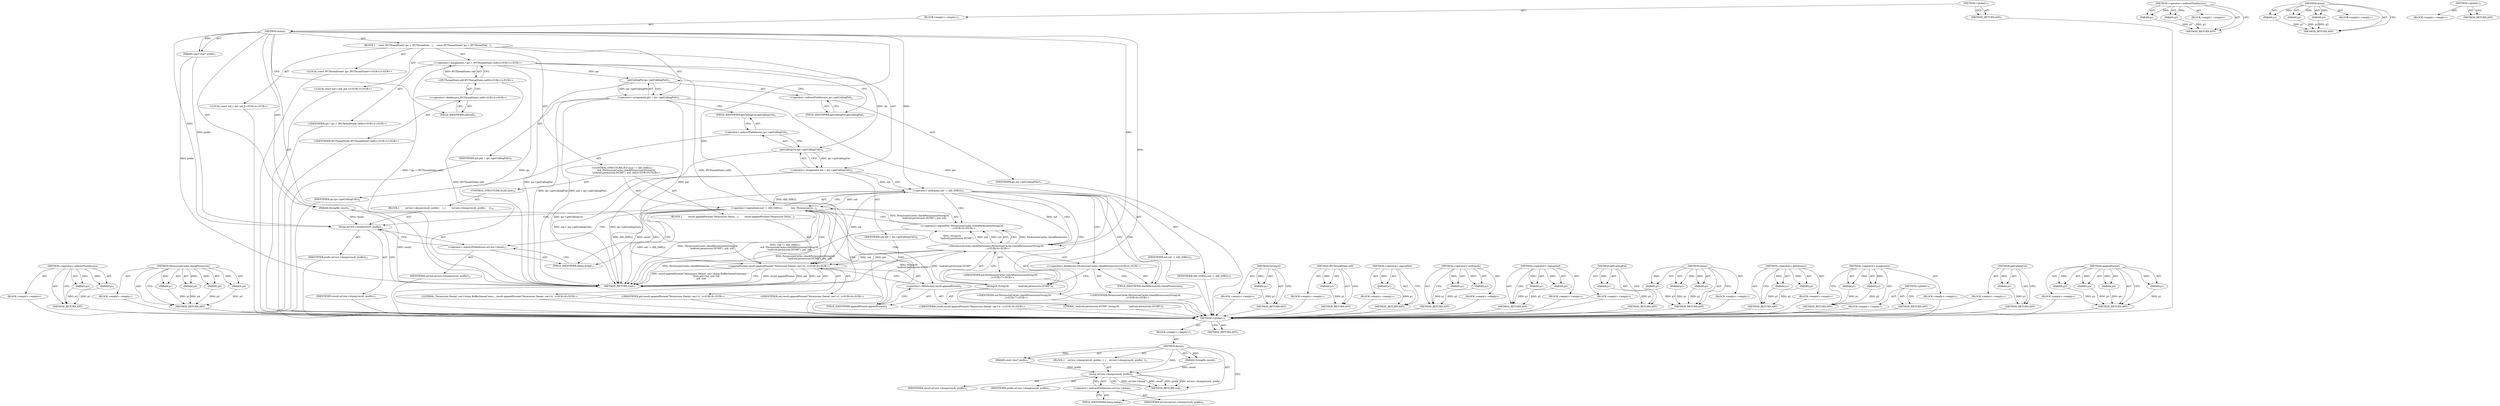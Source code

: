 digraph "appendFormat" {
vulnerable_6 [label=<(METHOD,&lt;global&gt;)<SUB>1</SUB>>];
vulnerable_7 [label=<(BLOCK,&lt;empty&gt;,&lt;empty&gt;)<SUB>1</SUB>>];
vulnerable_8 [label=<(METHOD,dump)<SUB>1</SUB>>];
vulnerable_9 [label=<(PARAM,String8&amp; result)<SUB>1</SUB>>];
vulnerable_10 [label=<(PARAM,const char* prefix)<SUB>1</SUB>>];
vulnerable_11 [label=<(BLOCK,{
    mCore-&gt;dump(result, prefix);
 },{
    mCore-&gt;dump(result, prefix);
 })<SUB>1</SUB>>];
vulnerable_12 [label=<(dump,mCore-&gt;dump(result, prefix))<SUB>2</SUB>>];
vulnerable_13 [label=<(&lt;operator&gt;.indirectFieldAccess,mCore-&gt;dump)<SUB>2</SUB>>];
vulnerable_14 [label=<(IDENTIFIER,mCore,mCore-&gt;dump(result, prefix))<SUB>2</SUB>>];
vulnerable_15 [label=<(FIELD_IDENTIFIER,dump,dump)<SUB>2</SUB>>];
vulnerable_16 [label=<(IDENTIFIER,result,mCore-&gt;dump(result, prefix))<SUB>2</SUB>>];
vulnerable_17 [label=<(IDENTIFIER,prefix,mCore-&gt;dump(result, prefix))<SUB>2</SUB>>];
vulnerable_18 [label=<(METHOD_RETURN,void)<SUB>1</SUB>>];
vulnerable_20 [label=<(METHOD_RETURN,ANY)<SUB>1</SUB>>];
vulnerable_43 [label=<(METHOD,&lt;operator&gt;.indirectFieldAccess)>];
vulnerable_44 [label=<(PARAM,p1)>];
vulnerable_45 [label=<(PARAM,p2)>];
vulnerable_46 [label=<(BLOCK,&lt;empty&gt;,&lt;empty&gt;)>];
vulnerable_47 [label=<(METHOD_RETURN,ANY)>];
vulnerable_37 [label=<(METHOD,dump)>];
vulnerable_38 [label=<(PARAM,p1)>];
vulnerable_39 [label=<(PARAM,p2)>];
vulnerable_40 [label=<(PARAM,p3)>];
vulnerable_41 [label=<(BLOCK,&lt;empty&gt;,&lt;empty&gt;)>];
vulnerable_42 [label=<(METHOD_RETURN,ANY)>];
vulnerable_31 [label=<(METHOD,&lt;global&gt;)<SUB>1</SUB>>];
vulnerable_32 [label=<(BLOCK,&lt;empty&gt;,&lt;empty&gt;)>];
vulnerable_33 [label=<(METHOD_RETURN,ANY)>];
fixed_110 [label=<(METHOD,&lt;operator&gt;.indirectFieldAccess)>];
fixed_111 [label=<(PARAM,p1)>];
fixed_112 [label=<(PARAM,p2)>];
fixed_113 [label=<(BLOCK,&lt;empty&gt;,&lt;empty&gt;)>];
fixed_114 [label=<(METHOD_RETURN,ANY)>];
fixed_133 [label=<(METHOD,PermissionCache.checkPermission)>];
fixed_134 [label=<(PARAM,p1)>];
fixed_135 [label=<(PARAM,p2)>];
fixed_136 [label=<(PARAM,p3)>];
fixed_137 [label=<(PARAM,p4)>];
fixed_138 [label=<(BLOCK,&lt;empty&gt;,&lt;empty&gt;)>];
fixed_139 [label=<(METHOD_RETURN,ANY)>];
fixed_6 [label=<(METHOD,&lt;global&gt;)<SUB>1</SUB>>];
fixed_7 [label=<(BLOCK,&lt;empty&gt;,&lt;empty&gt;)<SUB>1</SUB>>];
fixed_8 [label=<(METHOD,dump)<SUB>1</SUB>>];
fixed_9 [label=<(PARAM,String8&amp; result)<SUB>1</SUB>>];
fixed_10 [label=<(PARAM,const char* prefix)<SUB>1</SUB>>];
fixed_11 [label=<(BLOCK,{
    const IPCThreadState* ipc = IPCThreadStat...,{
    const IPCThreadState* ipc = IPCThreadStat...)<SUB>1</SUB>>];
fixed_12 [label="<(LOCAL,const IPCThreadState* ipc: IPCThreadState*)<SUB>2</SUB>>"];
fixed_13 [label="<(&lt;operator&gt;.assignment,* ipc = IPCThreadState::self())<SUB>2</SUB>>"];
fixed_14 [label="<(IDENTIFIER,ipc,* ipc = IPCThreadState::self())<SUB>2</SUB>>"];
fixed_15 [label="<(IPCThreadState.self,IPCThreadState::self())<SUB>2</SUB>>"];
fixed_16 [label="<(&lt;operator&gt;.fieldAccess,IPCThreadState::self)<SUB>2</SUB>>"];
fixed_17 [label="<(IDENTIFIER,IPCThreadState,IPCThreadState::self())<SUB>2</SUB>>"];
fixed_18 [label=<(FIELD_IDENTIFIER,self,self)<SUB>2</SUB>>];
fixed_19 [label="<(LOCAL,const pid_t pid: pid_t)<SUB>3</SUB>>"];
fixed_20 [label=<(&lt;operator&gt;.assignment,pid = ipc-&gt;getCallingPid())<SUB>3</SUB>>];
fixed_21 [label=<(IDENTIFIER,pid,pid = ipc-&gt;getCallingPid())<SUB>3</SUB>>];
fixed_22 [label=<(getCallingPid,ipc-&gt;getCallingPid())<SUB>3</SUB>>];
fixed_23 [label=<(&lt;operator&gt;.indirectFieldAccess,ipc-&gt;getCallingPid)<SUB>3</SUB>>];
fixed_24 [label=<(IDENTIFIER,ipc,ipc-&gt;getCallingPid())<SUB>3</SUB>>];
fixed_25 [label=<(FIELD_IDENTIFIER,getCallingPid,getCallingPid)<SUB>3</SUB>>];
fixed_26 [label="<(LOCAL,const uid_t uid: uid_t)<SUB>4</SUB>>"];
fixed_27 [label=<(&lt;operator&gt;.assignment,uid = ipc-&gt;getCallingUid())<SUB>4</SUB>>];
fixed_28 [label=<(IDENTIFIER,uid,uid = ipc-&gt;getCallingUid())<SUB>4</SUB>>];
fixed_29 [label=<(getCallingUid,ipc-&gt;getCallingUid())<SUB>4</SUB>>];
fixed_30 [label=<(&lt;operator&gt;.indirectFieldAccess,ipc-&gt;getCallingUid)<SUB>4</SUB>>];
fixed_31 [label=<(IDENTIFIER,ipc,ipc-&gt;getCallingUid())<SUB>4</SUB>>];
fixed_32 [label=<(FIELD_IDENTIFIER,getCallingUid,getCallingUid)<SUB>4</SUB>>];
fixed_33 [label="<(CONTROL_STRUCTURE,IF,if ((uid != AID_SHELL)
            &amp;&amp; !PermissionCache::checkPermission(String16(
            &quot;android.permission.DUMP&quot;), pid, uid)))<SUB>5</SUB>>"];
fixed_34 [label=<(&lt;operator&gt;.logicalAnd,(uid != AID_SHELL)
            &amp;&amp; !PermissionCa...)<SUB>5</SUB>>];
fixed_35 [label=<(&lt;operator&gt;.notEquals,uid != AID_SHELL)<SUB>5</SUB>>];
fixed_36 [label=<(IDENTIFIER,uid,uid != AID_SHELL)<SUB>5</SUB>>];
fixed_37 [label=<(IDENTIFIER,AID_SHELL,uid != AID_SHELL)<SUB>5</SUB>>];
fixed_38 [label="<(&lt;operator&gt;.logicalNot,!PermissionCache::checkPermission(String16(
   ...)<SUB>6</SUB>>"];
fixed_39 [label="<(PermissionCache.checkPermission,PermissionCache::checkPermission(String16(
    ...)<SUB>6</SUB>>"];
fixed_40 [label="<(&lt;operator&gt;.fieldAccess,PermissionCache::checkPermission)<SUB>6</SUB>>"];
fixed_41 [label="<(IDENTIFIER,PermissionCache,PermissionCache::checkPermission(String16(
    ...)<SUB>6</SUB>>"];
fixed_42 [label=<(FIELD_IDENTIFIER,checkPermission,checkPermission)<SUB>6</SUB>>];
fixed_43 [label=<(String16,String16(
            &quot;android.permission.DUMP&quot;))<SUB>6</SUB>>];
fixed_44 [label=<(LITERAL,&quot;android.permission.DUMP&quot;,String16(
            &quot;android.permission.DUMP&quot;))<SUB>7</SUB>>];
fixed_45 [label="<(IDENTIFIER,pid,PermissionCache::checkPermission(String16(
    ...)<SUB>7</SUB>>"];
fixed_46 [label="<(IDENTIFIER,uid,PermissionCache::checkPermission(String16(
    ...)<SUB>7</SUB>>"];
fixed_47 [label=<(BLOCK,{
        result.appendFormat(&quot;Permission Denia...,{
        result.appendFormat(&quot;Permission Denia...)<SUB>7</SUB>>];
fixed_48 [label="<(appendFormat,result.appendFormat(&quot;Permission Denial: can't d...)<SUB>8</SUB>>"];
fixed_49 [label=<(&lt;operator&gt;.fieldAccess,result.appendFormat)<SUB>8</SUB>>];
fixed_50 [label="<(IDENTIFIER,result,result.appendFormat(&quot;Permission Denial: can't d...)<SUB>8</SUB>>"];
fixed_51 [label=<(FIELD_IDENTIFIER,appendFormat,appendFormat)<SUB>8</SUB>>];
fixed_52 [label="<(LITERAL,&quot;Permission Denial: can't dump BufferQueueConsu...,result.appendFormat(&quot;Permission Denial: can't d...)<SUB>8</SUB>>"];
fixed_53 [label="<(IDENTIFIER,pid,result.appendFormat(&quot;Permission Denial: can't d...)<SUB>9</SUB>>"];
fixed_54 [label="<(IDENTIFIER,uid,result.appendFormat(&quot;Permission Denial: can't d...)<SUB>9</SUB>>"];
fixed_55 [label=<(CONTROL_STRUCTURE,ELSE,else)<SUB>10</SUB>>];
fixed_56 [label=<(BLOCK,{
        mCore-&gt;dump(result, prefix);
    },{
        mCore-&gt;dump(result, prefix);
    })<SUB>10</SUB>>];
fixed_57 [label=<(dump,mCore-&gt;dump(result, prefix))<SUB>11</SUB>>];
fixed_58 [label=<(&lt;operator&gt;.indirectFieldAccess,mCore-&gt;dump)<SUB>11</SUB>>];
fixed_59 [label=<(IDENTIFIER,mCore,mCore-&gt;dump(result, prefix))<SUB>11</SUB>>];
fixed_60 [label=<(FIELD_IDENTIFIER,dump,dump)<SUB>11</SUB>>];
fixed_61 [label=<(IDENTIFIER,result,mCore-&gt;dump(result, prefix))<SUB>11</SUB>>];
fixed_62 [label=<(IDENTIFIER,prefix,mCore-&gt;dump(result, prefix))<SUB>11</SUB>>];
fixed_63 [label=<(METHOD_RETURN,void)<SUB>1</SUB>>];
fixed_65 [label=<(METHOD_RETURN,ANY)<SUB>1</SUB>>];
fixed_140 [label=<(METHOD,String16)>];
fixed_141 [label=<(PARAM,p1)>];
fixed_142 [label=<(BLOCK,&lt;empty&gt;,&lt;empty&gt;)>];
fixed_143 [label=<(METHOD_RETURN,ANY)>];
fixed_97 [label=<(METHOD,IPCThreadState.self)>];
fixed_98 [label=<(PARAM,p1)>];
fixed_99 [label=<(BLOCK,&lt;empty&gt;,&lt;empty&gt;)>];
fixed_100 [label=<(METHOD_RETURN,ANY)>];
fixed_129 [label=<(METHOD,&lt;operator&gt;.logicalNot)>];
fixed_130 [label=<(PARAM,p1)>];
fixed_131 [label=<(BLOCK,&lt;empty&gt;,&lt;empty&gt;)>];
fixed_132 [label=<(METHOD_RETURN,ANY)>];
fixed_124 [label=<(METHOD,&lt;operator&gt;.notEquals)>];
fixed_125 [label=<(PARAM,p1)>];
fixed_126 [label=<(PARAM,p2)>];
fixed_127 [label=<(BLOCK,&lt;empty&gt;,&lt;empty&gt;)>];
fixed_128 [label=<(METHOD_RETURN,ANY)>];
fixed_119 [label=<(METHOD,&lt;operator&gt;.logicalAnd)>];
fixed_120 [label=<(PARAM,p1)>];
fixed_121 [label=<(PARAM,p2)>];
fixed_122 [label=<(BLOCK,&lt;empty&gt;,&lt;empty&gt;)>];
fixed_123 [label=<(METHOD_RETURN,ANY)>];
fixed_106 [label=<(METHOD,getCallingPid)>];
fixed_107 [label=<(PARAM,p1)>];
fixed_108 [label=<(BLOCK,&lt;empty&gt;,&lt;empty&gt;)>];
fixed_109 [label=<(METHOD_RETURN,ANY)>];
fixed_151 [label=<(METHOD,dump)>];
fixed_152 [label=<(PARAM,p1)>];
fixed_153 [label=<(PARAM,p2)>];
fixed_154 [label=<(PARAM,p3)>];
fixed_155 [label=<(BLOCK,&lt;empty&gt;,&lt;empty&gt;)>];
fixed_156 [label=<(METHOD_RETURN,ANY)>];
fixed_101 [label=<(METHOD,&lt;operator&gt;.fieldAccess)>];
fixed_102 [label=<(PARAM,p1)>];
fixed_103 [label=<(PARAM,p2)>];
fixed_104 [label=<(BLOCK,&lt;empty&gt;,&lt;empty&gt;)>];
fixed_105 [label=<(METHOD_RETURN,ANY)>];
fixed_92 [label=<(METHOD,&lt;operator&gt;.assignment)>];
fixed_93 [label=<(PARAM,p1)>];
fixed_94 [label=<(PARAM,p2)>];
fixed_95 [label=<(BLOCK,&lt;empty&gt;,&lt;empty&gt;)>];
fixed_96 [label=<(METHOD_RETURN,ANY)>];
fixed_86 [label=<(METHOD,&lt;global&gt;)<SUB>1</SUB>>];
fixed_87 [label=<(BLOCK,&lt;empty&gt;,&lt;empty&gt;)>];
fixed_88 [label=<(METHOD_RETURN,ANY)>];
fixed_115 [label=<(METHOD,getCallingUid)>];
fixed_116 [label=<(PARAM,p1)>];
fixed_117 [label=<(BLOCK,&lt;empty&gt;,&lt;empty&gt;)>];
fixed_118 [label=<(METHOD_RETURN,ANY)>];
fixed_144 [label=<(METHOD,appendFormat)>];
fixed_145 [label=<(PARAM,p1)>];
fixed_146 [label=<(PARAM,p2)>];
fixed_147 [label=<(PARAM,p3)>];
fixed_148 [label=<(PARAM,p4)>];
fixed_149 [label=<(BLOCK,&lt;empty&gt;,&lt;empty&gt;)>];
fixed_150 [label=<(METHOD_RETURN,ANY)>];
vulnerable_6 -> vulnerable_7  [key=0, label="AST: "];
vulnerable_6 -> vulnerable_20  [key=0, label="AST: "];
vulnerable_6 -> vulnerable_20  [key=1, label="CFG: "];
vulnerable_7 -> vulnerable_8  [key=0, label="AST: "];
vulnerable_8 -> vulnerable_9  [key=0, label="AST: "];
vulnerable_8 -> vulnerable_9  [key=1, label="DDG: "];
vulnerable_8 -> vulnerable_10  [key=0, label="AST: "];
vulnerable_8 -> vulnerable_10  [key=1, label="DDG: "];
vulnerable_8 -> vulnerable_11  [key=0, label="AST: "];
vulnerable_8 -> vulnerable_18  [key=0, label="AST: "];
vulnerable_8 -> vulnerable_15  [key=0, label="CFG: "];
vulnerable_8 -> vulnerable_12  [key=0, label="DDG: "];
vulnerable_9 -> vulnerable_12  [key=0, label="DDG: result"];
vulnerable_10 -> vulnerable_12  [key=0, label="DDG: prefix"];
vulnerable_11 -> vulnerable_12  [key=0, label="AST: "];
vulnerable_12 -> vulnerable_13  [key=0, label="AST: "];
vulnerable_12 -> vulnerable_16  [key=0, label="AST: "];
vulnerable_12 -> vulnerable_17  [key=0, label="AST: "];
vulnerable_12 -> vulnerable_18  [key=0, label="CFG: "];
vulnerable_12 -> vulnerable_18  [key=1, label="DDG: mCore-&gt;dump"];
vulnerable_12 -> vulnerable_18  [key=2, label="DDG: result"];
vulnerable_12 -> vulnerable_18  [key=3, label="DDG: prefix"];
vulnerable_12 -> vulnerable_18  [key=4, label="DDG: mCore-&gt;dump(result, prefix)"];
vulnerable_13 -> vulnerable_14  [key=0, label="AST: "];
vulnerable_13 -> vulnerable_15  [key=0, label="AST: "];
vulnerable_13 -> vulnerable_12  [key=0, label="CFG: "];
vulnerable_15 -> vulnerable_13  [key=0, label="CFG: "];
vulnerable_43 -> vulnerable_44  [key=0, label="AST: "];
vulnerable_43 -> vulnerable_44  [key=1, label="DDG: "];
vulnerable_43 -> vulnerable_46  [key=0, label="AST: "];
vulnerable_43 -> vulnerable_45  [key=0, label="AST: "];
vulnerable_43 -> vulnerable_45  [key=1, label="DDG: "];
vulnerable_43 -> vulnerable_47  [key=0, label="AST: "];
vulnerable_43 -> vulnerable_47  [key=1, label="CFG: "];
vulnerable_44 -> vulnerable_47  [key=0, label="DDG: p1"];
vulnerable_45 -> vulnerable_47  [key=0, label="DDG: p2"];
vulnerable_37 -> vulnerable_38  [key=0, label="AST: "];
vulnerable_37 -> vulnerable_38  [key=1, label="DDG: "];
vulnerable_37 -> vulnerable_41  [key=0, label="AST: "];
vulnerable_37 -> vulnerable_39  [key=0, label="AST: "];
vulnerable_37 -> vulnerable_39  [key=1, label="DDG: "];
vulnerable_37 -> vulnerable_42  [key=0, label="AST: "];
vulnerable_37 -> vulnerable_42  [key=1, label="CFG: "];
vulnerable_37 -> vulnerable_40  [key=0, label="AST: "];
vulnerable_37 -> vulnerable_40  [key=1, label="DDG: "];
vulnerable_38 -> vulnerable_42  [key=0, label="DDG: p1"];
vulnerable_39 -> vulnerable_42  [key=0, label="DDG: p2"];
vulnerable_40 -> vulnerable_42  [key=0, label="DDG: p3"];
vulnerable_31 -> vulnerable_32  [key=0, label="AST: "];
vulnerable_31 -> vulnerable_33  [key=0, label="AST: "];
vulnerable_31 -> vulnerable_33  [key=1, label="CFG: "];
fixed_110 -> fixed_111  [key=0, label="AST: "];
fixed_110 -> fixed_111  [key=1, label="DDG: "];
fixed_110 -> fixed_113  [key=0, label="AST: "];
fixed_110 -> fixed_112  [key=0, label="AST: "];
fixed_110 -> fixed_112  [key=1, label="DDG: "];
fixed_110 -> fixed_114  [key=0, label="AST: "];
fixed_110 -> fixed_114  [key=1, label="CFG: "];
fixed_111 -> fixed_114  [key=0, label="DDG: p1"];
fixed_112 -> fixed_114  [key=0, label="DDG: p2"];
fixed_113 -> vulnerable_6  [key=0];
fixed_114 -> vulnerable_6  [key=0];
fixed_133 -> fixed_134  [key=0, label="AST: "];
fixed_133 -> fixed_134  [key=1, label="DDG: "];
fixed_133 -> fixed_138  [key=0, label="AST: "];
fixed_133 -> fixed_135  [key=0, label="AST: "];
fixed_133 -> fixed_135  [key=1, label="DDG: "];
fixed_133 -> fixed_139  [key=0, label="AST: "];
fixed_133 -> fixed_139  [key=1, label="CFG: "];
fixed_133 -> fixed_136  [key=0, label="AST: "];
fixed_133 -> fixed_136  [key=1, label="DDG: "];
fixed_133 -> fixed_137  [key=0, label="AST: "];
fixed_133 -> fixed_137  [key=1, label="DDG: "];
fixed_134 -> fixed_139  [key=0, label="DDG: p1"];
fixed_135 -> fixed_139  [key=0, label="DDG: p2"];
fixed_136 -> fixed_139  [key=0, label="DDG: p3"];
fixed_137 -> fixed_139  [key=0, label="DDG: p4"];
fixed_138 -> vulnerable_6  [key=0];
fixed_139 -> vulnerable_6  [key=0];
fixed_6 -> fixed_7  [key=0, label="AST: "];
fixed_6 -> fixed_65  [key=0, label="AST: "];
fixed_6 -> fixed_65  [key=1, label="CFG: "];
fixed_7 -> fixed_8  [key=0, label="AST: "];
fixed_8 -> fixed_9  [key=0, label="AST: "];
fixed_8 -> fixed_9  [key=1, label="DDG: "];
fixed_8 -> fixed_10  [key=0, label="AST: "];
fixed_8 -> fixed_10  [key=1, label="DDG: "];
fixed_8 -> fixed_11  [key=0, label="AST: "];
fixed_8 -> fixed_63  [key=0, label="AST: "];
fixed_8 -> fixed_18  [key=0, label="CFG: "];
fixed_8 -> fixed_35  [key=0, label="DDG: "];
fixed_8 -> fixed_48  [key=0, label="DDG: "];
fixed_8 -> fixed_39  [key=0, label="DDG: "];
fixed_8 -> fixed_57  [key=0, label="DDG: "];
fixed_8 -> fixed_43  [key=0, label="DDG: "];
fixed_9 -> fixed_63  [key=0, label="DDG: result"];
fixed_9 -> fixed_48  [key=0, label="DDG: result"];
fixed_9 -> fixed_57  [key=0, label="DDG: result"];
fixed_10 -> fixed_63  [key=0, label="DDG: prefix"];
fixed_10 -> fixed_57  [key=0, label="DDG: prefix"];
fixed_11 -> fixed_12  [key=0, label="AST: "];
fixed_11 -> fixed_13  [key=0, label="AST: "];
fixed_11 -> fixed_19  [key=0, label="AST: "];
fixed_11 -> fixed_20  [key=0, label="AST: "];
fixed_11 -> fixed_26  [key=0, label="AST: "];
fixed_11 -> fixed_27  [key=0, label="AST: "];
fixed_11 -> fixed_33  [key=0, label="AST: "];
fixed_12 -> vulnerable_6  [key=0];
fixed_13 -> fixed_14  [key=0, label="AST: "];
fixed_13 -> fixed_15  [key=0, label="AST: "];
fixed_13 -> fixed_25  [key=0, label="CFG: "];
fixed_13 -> fixed_63  [key=0, label="DDG: ipc"];
fixed_13 -> fixed_63  [key=1, label="DDG: IPCThreadState::self()"];
fixed_13 -> fixed_63  [key=2, label="DDG: * ipc = IPCThreadState::self()"];
fixed_13 -> fixed_22  [key=0, label="DDG: ipc"];
fixed_13 -> fixed_29  [key=0, label="DDG: ipc"];
fixed_14 -> vulnerable_6  [key=0];
fixed_15 -> fixed_16  [key=0, label="AST: "];
fixed_15 -> fixed_13  [key=0, label="CFG: "];
fixed_15 -> fixed_13  [key=1, label="DDG: IPCThreadState::self"];
fixed_15 -> fixed_63  [key=0, label="DDG: IPCThreadState::self"];
fixed_16 -> fixed_17  [key=0, label="AST: "];
fixed_16 -> fixed_18  [key=0, label="AST: "];
fixed_16 -> fixed_15  [key=0, label="CFG: "];
fixed_17 -> vulnerable_6  [key=0];
fixed_18 -> fixed_16  [key=0, label="CFG: "];
fixed_19 -> vulnerable_6  [key=0];
fixed_20 -> fixed_21  [key=0, label="AST: "];
fixed_20 -> fixed_22  [key=0, label="AST: "];
fixed_20 -> fixed_32  [key=0, label="CFG: "];
fixed_20 -> fixed_63  [key=0, label="DDG: ipc-&gt;getCallingPid()"];
fixed_20 -> fixed_63  [key=1, label="DDG: pid = ipc-&gt;getCallingPid()"];
fixed_20 -> fixed_48  [key=0, label="DDG: pid"];
fixed_20 -> fixed_39  [key=0, label="DDG: pid"];
fixed_21 -> vulnerable_6  [key=0];
fixed_22 -> fixed_23  [key=0, label="AST: "];
fixed_22 -> fixed_20  [key=0, label="CFG: "];
fixed_22 -> fixed_20  [key=1, label="DDG: ipc-&gt;getCallingPid"];
fixed_22 -> fixed_63  [key=0, label="DDG: ipc-&gt;getCallingPid"];
fixed_23 -> fixed_24  [key=0, label="AST: "];
fixed_23 -> fixed_25  [key=0, label="AST: "];
fixed_23 -> fixed_22  [key=0, label="CFG: "];
fixed_24 -> vulnerable_6  [key=0];
fixed_25 -> fixed_23  [key=0, label="CFG: "];
fixed_26 -> vulnerable_6  [key=0];
fixed_27 -> fixed_28  [key=0, label="AST: "];
fixed_27 -> fixed_29  [key=0, label="AST: "];
fixed_27 -> fixed_35  [key=0, label="CFG: "];
fixed_27 -> fixed_35  [key=1, label="DDG: uid"];
fixed_27 -> fixed_63  [key=0, label="DDG: ipc-&gt;getCallingUid()"];
fixed_27 -> fixed_63  [key=1, label="DDG: uid = ipc-&gt;getCallingUid()"];
fixed_28 -> vulnerable_6  [key=0];
fixed_29 -> fixed_30  [key=0, label="AST: "];
fixed_29 -> fixed_27  [key=0, label="CFG: "];
fixed_29 -> fixed_27  [key=1, label="DDG: ipc-&gt;getCallingUid"];
fixed_29 -> fixed_63  [key=0, label="DDG: ipc-&gt;getCallingUid"];
fixed_30 -> fixed_31  [key=0, label="AST: "];
fixed_30 -> fixed_32  [key=0, label="AST: "];
fixed_30 -> fixed_29  [key=0, label="CFG: "];
fixed_31 -> vulnerable_6  [key=0];
fixed_32 -> fixed_30  [key=0, label="CFG: "];
fixed_33 -> fixed_34  [key=0, label="AST: "];
fixed_33 -> fixed_47  [key=0, label="AST: "];
fixed_33 -> fixed_55  [key=0, label="AST: "];
fixed_34 -> fixed_35  [key=0, label="AST: "];
fixed_34 -> fixed_38  [key=0, label="AST: "];
fixed_34 -> fixed_51  [key=0, label="CFG: "];
fixed_34 -> fixed_51  [key=1, label="CDG: "];
fixed_34 -> fixed_60  [key=0, label="CFG: "];
fixed_34 -> fixed_60  [key=1, label="CDG: "];
fixed_34 -> fixed_63  [key=0, label="DDG: uid != AID_SHELL"];
fixed_34 -> fixed_63  [key=1, label="DDG: !PermissionCache::checkPermission(String16(
            &quot;android.permission.DUMP&quot;), pid, uid)"];
fixed_34 -> fixed_63  [key=2, label="DDG: (uid != AID_SHELL)
            &amp;&amp; !PermissionCache::checkPermission(String16(
            &quot;android.permission.DUMP&quot;), pid, uid)"];
fixed_34 -> fixed_48  [key=0, label="CDG: "];
fixed_34 -> fixed_58  [key=0, label="CDG: "];
fixed_34 -> fixed_49  [key=0, label="CDG: "];
fixed_34 -> fixed_57  [key=0, label="CDG: "];
fixed_35 -> fixed_36  [key=0, label="AST: "];
fixed_35 -> fixed_37  [key=0, label="AST: "];
fixed_35 -> fixed_34  [key=0, label="CFG: "];
fixed_35 -> fixed_34  [key=1, label="DDG: uid"];
fixed_35 -> fixed_34  [key=2, label="DDG: AID_SHELL"];
fixed_35 -> fixed_42  [key=0, label="CFG: "];
fixed_35 -> fixed_42  [key=1, label="CDG: "];
fixed_35 -> fixed_63  [key=0, label="DDG: AID_SHELL"];
fixed_35 -> fixed_48  [key=0, label="DDG: uid"];
fixed_35 -> fixed_39  [key=0, label="DDG: uid"];
fixed_35 -> fixed_39  [key=1, label="CDG: "];
fixed_35 -> fixed_40  [key=0, label="CDG: "];
fixed_35 -> fixed_38  [key=0, label="CDG: "];
fixed_35 -> fixed_43  [key=0, label="CDG: "];
fixed_36 -> vulnerable_6  [key=0];
fixed_37 -> vulnerable_6  [key=0];
fixed_38 -> fixed_39  [key=0, label="AST: "];
fixed_38 -> fixed_34  [key=0, label="CFG: "];
fixed_38 -> fixed_34  [key=1, label="DDG: PermissionCache::checkPermission(String16(
            &quot;android.permission.DUMP&quot;), pid, uid)"];
fixed_38 -> fixed_63  [key=0, label="DDG: PermissionCache::checkPermission(String16(
            &quot;android.permission.DUMP&quot;), pid, uid)"];
fixed_39 -> fixed_40  [key=0, label="AST: "];
fixed_39 -> fixed_43  [key=0, label="AST: "];
fixed_39 -> fixed_45  [key=0, label="AST: "];
fixed_39 -> fixed_46  [key=0, label="AST: "];
fixed_39 -> fixed_38  [key=0, label="CFG: "];
fixed_39 -> fixed_38  [key=1, label="DDG: PermissionCache::checkPermission"];
fixed_39 -> fixed_38  [key=2, label="DDG: String16(
            &quot;android.permission.DUMP&quot;)"];
fixed_39 -> fixed_38  [key=3, label="DDG: pid"];
fixed_39 -> fixed_38  [key=4, label="DDG: uid"];
fixed_39 -> fixed_63  [key=0, label="DDG: PermissionCache::checkPermission"];
fixed_39 -> fixed_63  [key=1, label="DDG: String16(
            &quot;android.permission.DUMP&quot;)"];
fixed_39 -> fixed_48  [key=0, label="DDG: pid"];
fixed_39 -> fixed_48  [key=1, label="DDG: uid"];
fixed_40 -> fixed_41  [key=0, label="AST: "];
fixed_40 -> fixed_42  [key=0, label="AST: "];
fixed_40 -> fixed_43  [key=0, label="CFG: "];
fixed_41 -> vulnerable_6  [key=0];
fixed_42 -> fixed_40  [key=0, label="CFG: "];
fixed_43 -> fixed_44  [key=0, label="AST: "];
fixed_43 -> fixed_39  [key=0, label="CFG: "];
fixed_43 -> fixed_39  [key=1, label="DDG: &quot;android.permission.DUMP&quot;"];
fixed_44 -> vulnerable_6  [key=0];
fixed_45 -> vulnerable_6  [key=0];
fixed_46 -> vulnerable_6  [key=0];
fixed_47 -> fixed_48  [key=0, label="AST: "];
fixed_48 -> fixed_49  [key=0, label="AST: "];
fixed_48 -> fixed_52  [key=0, label="AST: "];
fixed_48 -> fixed_53  [key=0, label="AST: "];
fixed_48 -> fixed_54  [key=0, label="AST: "];
fixed_48 -> fixed_63  [key=0, label="CFG: "];
fixed_48 -> fixed_63  [key=1, label="DDG: result.appendFormat"];
fixed_48 -> fixed_63  [key=2, label="DDG: pid"];
fixed_48 -> fixed_63  [key=3, label="DDG: uid"];
fixed_48 -> fixed_63  [key=4, label="DDG: result.appendFormat(&quot;Permission Denial: can't dump BufferQueueConsumer &quot;
                &quot;from pid=%d, uid=%d\n&quot;, pid, uid)"];
fixed_49 -> fixed_50  [key=0, label="AST: "];
fixed_49 -> fixed_51  [key=0, label="AST: "];
fixed_49 -> fixed_48  [key=0, label="CFG: "];
fixed_50 -> vulnerable_6  [key=0];
fixed_51 -> fixed_49  [key=0, label="CFG: "];
fixed_52 -> vulnerable_6  [key=0];
fixed_53 -> vulnerable_6  [key=0];
fixed_54 -> vulnerable_6  [key=0];
fixed_55 -> fixed_56  [key=0, label="AST: "];
fixed_56 -> fixed_57  [key=0, label="AST: "];
fixed_57 -> fixed_58  [key=0, label="AST: "];
fixed_57 -> fixed_61  [key=0, label="AST: "];
fixed_57 -> fixed_62  [key=0, label="AST: "];
fixed_57 -> fixed_63  [key=0, label="CFG: "];
fixed_58 -> fixed_59  [key=0, label="AST: "];
fixed_58 -> fixed_60  [key=0, label="AST: "];
fixed_58 -> fixed_57  [key=0, label="CFG: "];
fixed_59 -> vulnerable_6  [key=0];
fixed_60 -> fixed_58  [key=0, label="CFG: "];
fixed_61 -> vulnerable_6  [key=0];
fixed_62 -> vulnerable_6  [key=0];
fixed_63 -> vulnerable_6  [key=0];
fixed_65 -> vulnerable_6  [key=0];
fixed_140 -> fixed_141  [key=0, label="AST: "];
fixed_140 -> fixed_141  [key=1, label="DDG: "];
fixed_140 -> fixed_142  [key=0, label="AST: "];
fixed_140 -> fixed_143  [key=0, label="AST: "];
fixed_140 -> fixed_143  [key=1, label="CFG: "];
fixed_141 -> fixed_143  [key=0, label="DDG: p1"];
fixed_142 -> vulnerable_6  [key=0];
fixed_143 -> vulnerable_6  [key=0];
fixed_97 -> fixed_98  [key=0, label="AST: "];
fixed_97 -> fixed_98  [key=1, label="DDG: "];
fixed_97 -> fixed_99  [key=0, label="AST: "];
fixed_97 -> fixed_100  [key=0, label="AST: "];
fixed_97 -> fixed_100  [key=1, label="CFG: "];
fixed_98 -> fixed_100  [key=0, label="DDG: p1"];
fixed_99 -> vulnerable_6  [key=0];
fixed_100 -> vulnerable_6  [key=0];
fixed_129 -> fixed_130  [key=0, label="AST: "];
fixed_129 -> fixed_130  [key=1, label="DDG: "];
fixed_129 -> fixed_131  [key=0, label="AST: "];
fixed_129 -> fixed_132  [key=0, label="AST: "];
fixed_129 -> fixed_132  [key=1, label="CFG: "];
fixed_130 -> fixed_132  [key=0, label="DDG: p1"];
fixed_131 -> vulnerable_6  [key=0];
fixed_132 -> vulnerable_6  [key=0];
fixed_124 -> fixed_125  [key=0, label="AST: "];
fixed_124 -> fixed_125  [key=1, label="DDG: "];
fixed_124 -> fixed_127  [key=0, label="AST: "];
fixed_124 -> fixed_126  [key=0, label="AST: "];
fixed_124 -> fixed_126  [key=1, label="DDG: "];
fixed_124 -> fixed_128  [key=0, label="AST: "];
fixed_124 -> fixed_128  [key=1, label="CFG: "];
fixed_125 -> fixed_128  [key=0, label="DDG: p1"];
fixed_126 -> fixed_128  [key=0, label="DDG: p2"];
fixed_127 -> vulnerable_6  [key=0];
fixed_128 -> vulnerable_6  [key=0];
fixed_119 -> fixed_120  [key=0, label="AST: "];
fixed_119 -> fixed_120  [key=1, label="DDG: "];
fixed_119 -> fixed_122  [key=0, label="AST: "];
fixed_119 -> fixed_121  [key=0, label="AST: "];
fixed_119 -> fixed_121  [key=1, label="DDG: "];
fixed_119 -> fixed_123  [key=0, label="AST: "];
fixed_119 -> fixed_123  [key=1, label="CFG: "];
fixed_120 -> fixed_123  [key=0, label="DDG: p1"];
fixed_121 -> fixed_123  [key=0, label="DDG: p2"];
fixed_122 -> vulnerable_6  [key=0];
fixed_123 -> vulnerable_6  [key=0];
fixed_106 -> fixed_107  [key=0, label="AST: "];
fixed_106 -> fixed_107  [key=1, label="DDG: "];
fixed_106 -> fixed_108  [key=0, label="AST: "];
fixed_106 -> fixed_109  [key=0, label="AST: "];
fixed_106 -> fixed_109  [key=1, label="CFG: "];
fixed_107 -> fixed_109  [key=0, label="DDG: p1"];
fixed_108 -> vulnerable_6  [key=0];
fixed_109 -> vulnerable_6  [key=0];
fixed_151 -> fixed_152  [key=0, label="AST: "];
fixed_151 -> fixed_152  [key=1, label="DDG: "];
fixed_151 -> fixed_155  [key=0, label="AST: "];
fixed_151 -> fixed_153  [key=0, label="AST: "];
fixed_151 -> fixed_153  [key=1, label="DDG: "];
fixed_151 -> fixed_156  [key=0, label="AST: "];
fixed_151 -> fixed_156  [key=1, label="CFG: "];
fixed_151 -> fixed_154  [key=0, label="AST: "];
fixed_151 -> fixed_154  [key=1, label="DDG: "];
fixed_152 -> fixed_156  [key=0, label="DDG: p1"];
fixed_153 -> fixed_156  [key=0, label="DDG: p2"];
fixed_154 -> fixed_156  [key=0, label="DDG: p3"];
fixed_155 -> vulnerable_6  [key=0];
fixed_156 -> vulnerable_6  [key=0];
fixed_101 -> fixed_102  [key=0, label="AST: "];
fixed_101 -> fixed_102  [key=1, label="DDG: "];
fixed_101 -> fixed_104  [key=0, label="AST: "];
fixed_101 -> fixed_103  [key=0, label="AST: "];
fixed_101 -> fixed_103  [key=1, label="DDG: "];
fixed_101 -> fixed_105  [key=0, label="AST: "];
fixed_101 -> fixed_105  [key=1, label="CFG: "];
fixed_102 -> fixed_105  [key=0, label="DDG: p1"];
fixed_103 -> fixed_105  [key=0, label="DDG: p2"];
fixed_104 -> vulnerable_6  [key=0];
fixed_105 -> vulnerable_6  [key=0];
fixed_92 -> fixed_93  [key=0, label="AST: "];
fixed_92 -> fixed_93  [key=1, label="DDG: "];
fixed_92 -> fixed_95  [key=0, label="AST: "];
fixed_92 -> fixed_94  [key=0, label="AST: "];
fixed_92 -> fixed_94  [key=1, label="DDG: "];
fixed_92 -> fixed_96  [key=0, label="AST: "];
fixed_92 -> fixed_96  [key=1, label="CFG: "];
fixed_93 -> fixed_96  [key=0, label="DDG: p1"];
fixed_94 -> fixed_96  [key=0, label="DDG: p2"];
fixed_95 -> vulnerable_6  [key=0];
fixed_96 -> vulnerable_6  [key=0];
fixed_86 -> fixed_87  [key=0, label="AST: "];
fixed_86 -> fixed_88  [key=0, label="AST: "];
fixed_86 -> fixed_88  [key=1, label="CFG: "];
fixed_87 -> vulnerable_6  [key=0];
fixed_88 -> vulnerable_6  [key=0];
fixed_115 -> fixed_116  [key=0, label="AST: "];
fixed_115 -> fixed_116  [key=1, label="DDG: "];
fixed_115 -> fixed_117  [key=0, label="AST: "];
fixed_115 -> fixed_118  [key=0, label="AST: "];
fixed_115 -> fixed_118  [key=1, label="CFG: "];
fixed_116 -> fixed_118  [key=0, label="DDG: p1"];
fixed_117 -> vulnerable_6  [key=0];
fixed_118 -> vulnerable_6  [key=0];
fixed_144 -> fixed_145  [key=0, label="AST: "];
fixed_144 -> fixed_145  [key=1, label="DDG: "];
fixed_144 -> fixed_149  [key=0, label="AST: "];
fixed_144 -> fixed_146  [key=0, label="AST: "];
fixed_144 -> fixed_146  [key=1, label="DDG: "];
fixed_144 -> fixed_150  [key=0, label="AST: "];
fixed_144 -> fixed_150  [key=1, label="CFG: "];
fixed_144 -> fixed_147  [key=0, label="AST: "];
fixed_144 -> fixed_147  [key=1, label="DDG: "];
fixed_144 -> fixed_148  [key=0, label="AST: "];
fixed_144 -> fixed_148  [key=1, label="DDG: "];
fixed_145 -> fixed_150  [key=0, label="DDG: p1"];
fixed_146 -> fixed_150  [key=0, label="DDG: p2"];
fixed_147 -> fixed_150  [key=0, label="DDG: p3"];
fixed_148 -> fixed_150  [key=0, label="DDG: p4"];
fixed_149 -> vulnerable_6  [key=0];
fixed_150 -> vulnerable_6  [key=0];
}
